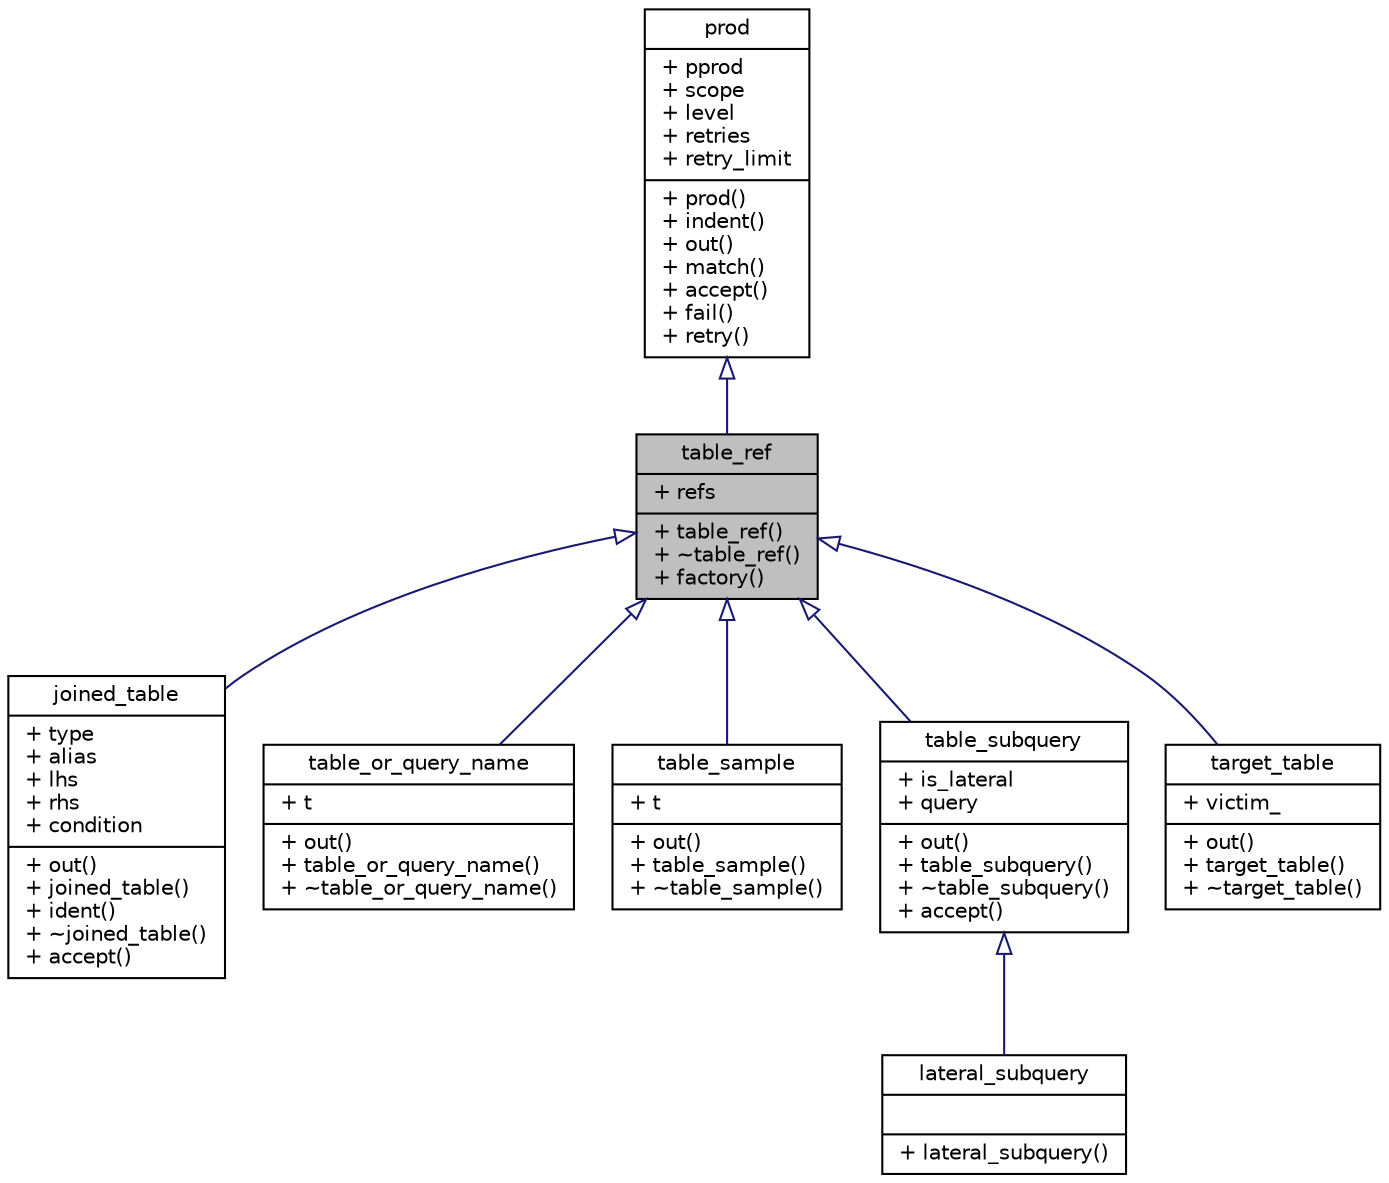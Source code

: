 digraph "table_ref"
{
 // LATEX_PDF_SIZE
  edge [fontname="Helvetica",fontsize="10",labelfontname="Helvetica",labelfontsize="10"];
  node [fontname="Helvetica",fontsize="10",shape=record];
  Node1 [label="{table_ref\n|+ refs\l|+ table_ref()\l+ ~table_ref()\l+ factory()\l}",height=0.2,width=0.4,color="black", fillcolor="grey75", style="filled", fontcolor="black",tooltip=" "];
  Node2 -> Node1 [dir="back",color="midnightblue",fontsize="10",style="solid",arrowtail="onormal",fontname="Helvetica"];
  Node2 [label="{prod\n|+ pprod\l+ scope\l+ level\l+ retries\l+ retry_limit\l|+ prod()\l+ indent()\l+ out()\l+ match()\l+ accept()\l+ fail()\l+ retry()\l}",height=0.2,width=0.4,color="black", fillcolor="white", style="filled",URL="$structprod.html",tooltip="Base class for AST nodes."];
  Node1 -> Node3 [dir="back",color="midnightblue",fontsize="10",style="solid",arrowtail="onormal",fontname="Helvetica"];
  Node3 [label="{joined_table\n|+ type\l+ alias\l+ lhs\l+ rhs\l+ condition\l|+ out()\l+ joined_table()\l+ ident()\l+ ~joined_table()\l+ accept()\l}",height=0.2,width=0.4,color="black", fillcolor="white", style="filled",URL="$structjoined__table.html",tooltip=" "];
  Node1 -> Node4 [dir="back",color="midnightblue",fontsize="10",style="solid",arrowtail="onormal",fontname="Helvetica"];
  Node4 [label="{table_or_query_name\n|+ t\l|+ out()\l+ table_or_query_name()\l+ ~table_or_query_name()\l}",height=0.2,width=0.4,color="black", fillcolor="white", style="filled",URL="$structtable__or__query__name.html",tooltip=" "];
  Node1 -> Node5 [dir="back",color="midnightblue",fontsize="10",style="solid",arrowtail="onormal",fontname="Helvetica"];
  Node5 [label="{table_sample\n|+ t\l|+ out()\l+ table_sample()\l+ ~table_sample()\l}",height=0.2,width=0.4,color="black", fillcolor="white", style="filled",URL="$structtable__sample.html",tooltip=" "];
  Node1 -> Node6 [dir="back",color="midnightblue",fontsize="10",style="solid",arrowtail="onormal",fontname="Helvetica"];
  Node6 [label="{table_subquery\n|+ is_lateral\l+ query\l|+ out()\l+ table_subquery()\l+ ~table_subquery()\l+ accept()\l}",height=0.2,width=0.4,color="black", fillcolor="white", style="filled",URL="$structtable__subquery.html",tooltip=" "];
  Node6 -> Node7 [dir="back",color="midnightblue",fontsize="10",style="solid",arrowtail="onormal",fontname="Helvetica"];
  Node7 [label="{lateral_subquery\n||+ lateral_subquery()\l}",height=0.2,width=0.4,color="black", fillcolor="white", style="filled",URL="$structlateral__subquery.html",tooltip=" "];
  Node1 -> Node8 [dir="back",color="midnightblue",fontsize="10",style="solid",arrowtail="onormal",fontname="Helvetica"];
  Node8 [label="{target_table\n|+ victim_\l|+ out()\l+ target_table()\l+ ~target_table()\l}",height=0.2,width=0.4,color="black", fillcolor="white", style="filled",URL="$structtarget__table.html",tooltip=" "];
}
